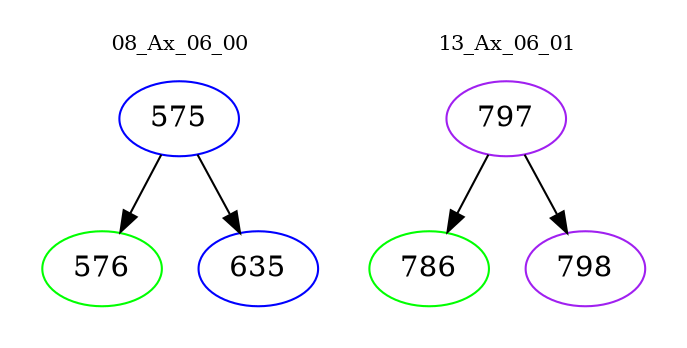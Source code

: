 digraph{
subgraph cluster_0 {
color = white
label = "08_Ax_06_00";
fontsize=10;
T0_575 [label="575", color="blue"]
T0_575 -> T0_576 [color="black"]
T0_576 [label="576", color="green"]
T0_575 -> T0_635 [color="black"]
T0_635 [label="635", color="blue"]
}
subgraph cluster_1 {
color = white
label = "13_Ax_06_01";
fontsize=10;
T1_797 [label="797", color="purple"]
T1_797 -> T1_786 [color="black"]
T1_786 [label="786", color="green"]
T1_797 -> T1_798 [color="black"]
T1_798 [label="798", color="purple"]
}
}
